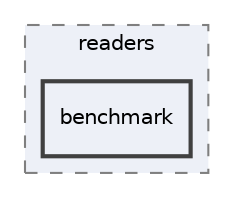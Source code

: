 digraph "/Users/jlu/zeek/src/input/readers/benchmark"
{
 // LATEX_PDF_SIZE
  edge [fontname="Helvetica",fontsize="10",labelfontname="Helvetica",labelfontsize="10"];
  node [fontname="Helvetica",fontsize="10",shape=record];
  compound=true
  subgraph clusterdir_849859acfd53e90820e37d4cf44993a7 {
    graph [ bgcolor="#edf0f7", pencolor="grey50", style="filled,dashed,", label="readers", fontname="Helvetica", fontsize="10", URL="dir_849859acfd53e90820e37d4cf44993a7.html"]
  dir_bc7d51edf5833da93ef7e37e7e16be00 [shape=box, label="benchmark", style="filled,bold,", fillcolor="#edf0f7", color="grey25", URL="dir_bc7d51edf5833da93ef7e37e7e16be00.html"];
  }
}
